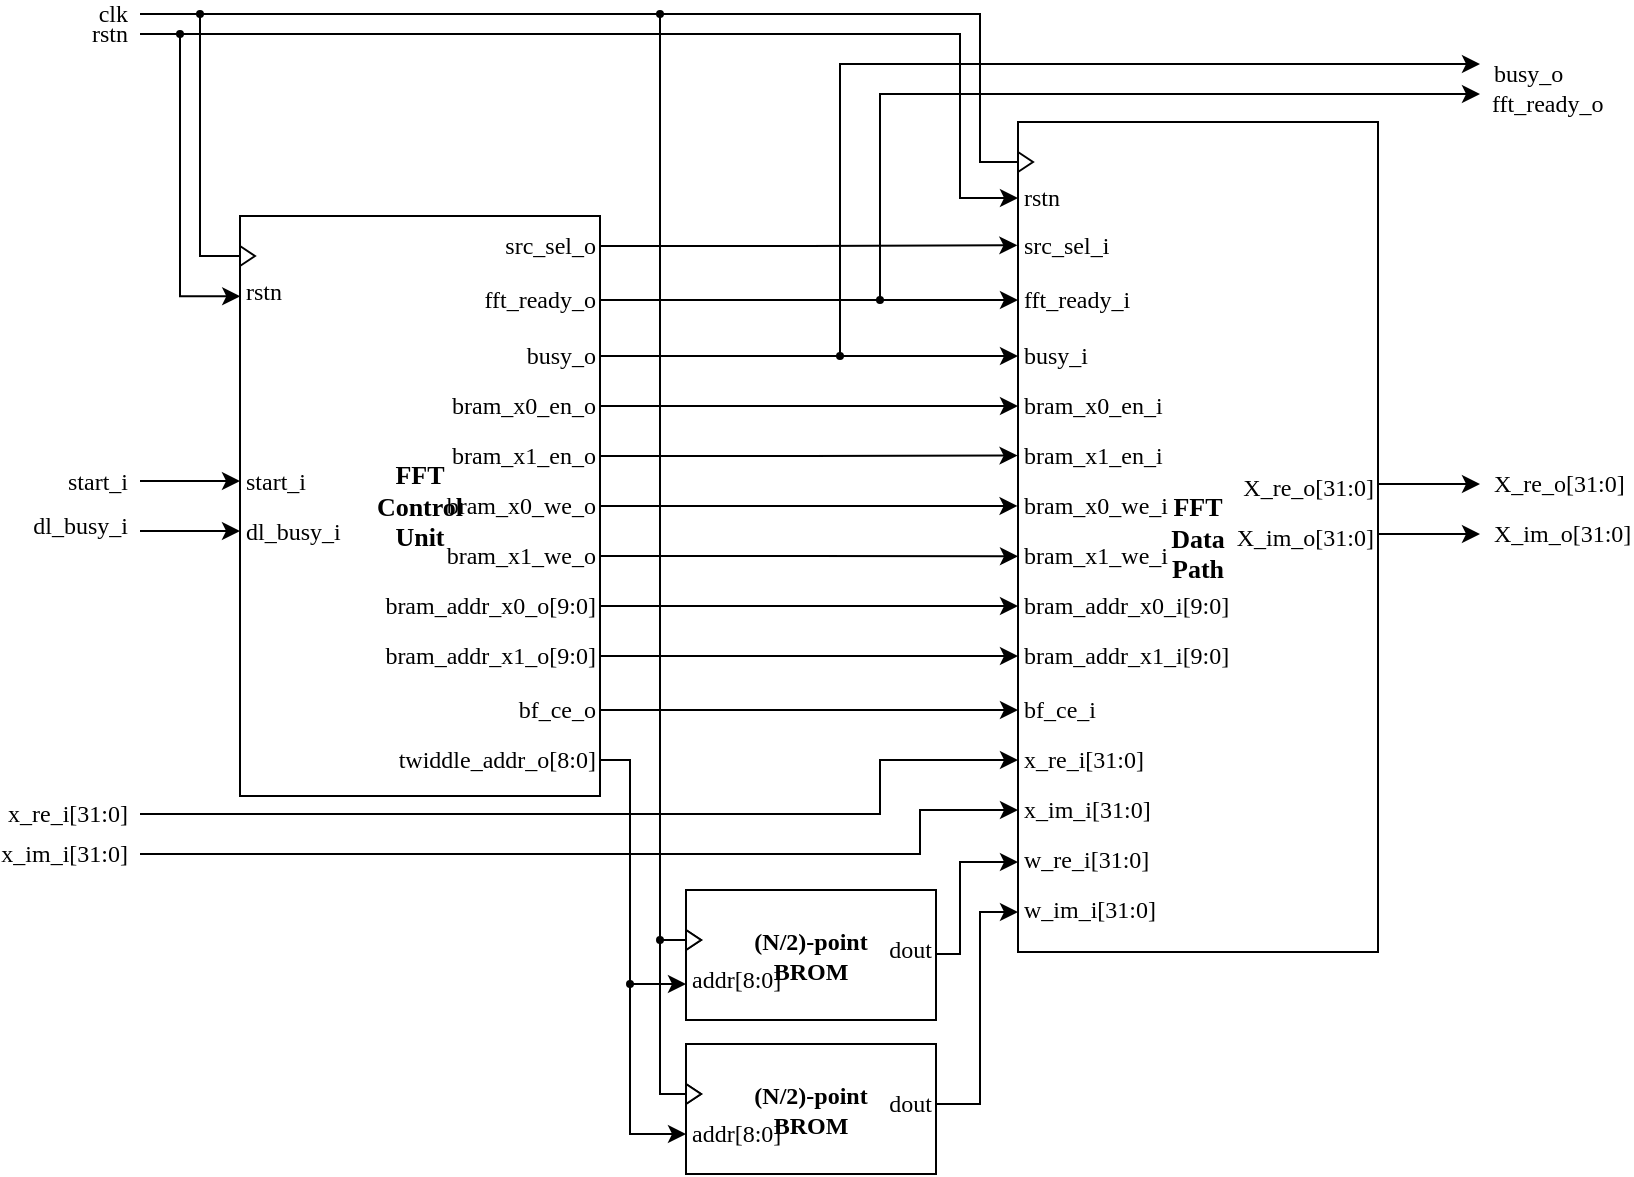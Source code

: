 <mxfile version="26.0.16">
  <diagram name="Page-1" id="Juiqj6YkxCS37qnOwY-p">
    <mxGraphModel dx="1434" dy="766" grid="1" gridSize="5" guides="1" tooltips="1" connect="1" arrows="1" fold="1" page="1" pageScale="1" pageWidth="850" pageHeight="1100" math="0" shadow="0">
      <root>
        <mxCell id="0" />
        <mxCell id="1" parent="0" />
        <mxCell id="6dm7ZZ2Ce49l9A71G7zG-19" value="clk" style="endArrow=none;html=1;rounded=0;align=right;fontFamily=NewsGotT;fontSize=12;" parent="1" edge="1">
          <mxGeometry x="-1" y="-5" width="50" height="50" relative="1" as="geometry">
            <mxPoint x="90" y="45" as="sourcePoint" />
            <mxPoint x="400" y="45" as="targetPoint" />
            <mxPoint x="-5" y="-5" as="offset" />
          </mxGeometry>
        </mxCell>
        <mxCell id="6dm7ZZ2Ce49l9A71G7zG-20" value="rstn" style="endArrow=none;html=1;rounded=0;align=right;labelBackgroundColor=none;fontFamily=NewsGotT;fontSize=12;" parent="1" edge="1">
          <mxGeometry x="-1" y="-5" width="50" height="50" relative="1" as="geometry">
            <mxPoint x="90" y="55" as="sourcePoint" />
            <mxPoint x="390" y="55" as="targetPoint" />
            <mxPoint x="-5" y="-5" as="offset" />
          </mxGeometry>
        </mxCell>
        <mxCell id="6dm7ZZ2Ce49l9A71G7zG-23" value="" style="endArrow=classic;html=1;rounded=0;edgeStyle=orthogonalEdgeStyle;startArrow=oval;startFill=1;startSize=3;entryX=0.004;entryY=0.607;entryDx=0;entryDy=0;entryPerimeter=0;endFill=1;" parent="1" target="GUa0Qi7QkAxoq6VWGlQY-3" edge="1">
          <mxGeometry width="50" height="50" relative="1" as="geometry">
            <mxPoint x="110" y="55" as="sourcePoint" />
            <mxPoint x="135.05" y="135.24" as="targetPoint" />
            <Array as="points">
              <mxPoint x="110" y="186" />
            </Array>
          </mxGeometry>
        </mxCell>
        <mxCell id="GUa0Qi7QkAxoq6VWGlQY-2" value="&lt;div&gt;&lt;span&gt;FFT&lt;/span&gt;&lt;/div&gt;&lt;div&gt;&lt;span&gt;Control&lt;/span&gt;&lt;/div&gt;&lt;div&gt;&lt;span&gt;Unit&lt;br&gt;&lt;/span&gt;&lt;/div&gt;" style="rounded=0;whiteSpace=wrap;html=1;fontFamily=NewsGotT;fontSize=13;fontStyle=1" parent="1" vertex="1">
          <mxGeometry x="140" y="146" width="180" height="290" as="geometry" />
        </mxCell>
        <mxCell id="GUa0Qi7QkAxoq6VWGlQY-3" value="rstn" style="text;html=1;align=left;verticalAlign=middle;resizable=0;points=[];autosize=1;strokeColor=none;fillColor=none;spacing=0;fontFamily=NewsGotT;spacingLeft=3;spacingRight=-10;spacingBottom=-2;spacingTop=-2;" parent="1" vertex="1">
          <mxGeometry x="140" y="174" width="30" height="20" as="geometry" />
        </mxCell>
        <mxCell id="T7aPddtq5qdxuaKfYRlW-1" value="start_i" style="edgeStyle=orthogonalEdgeStyle;shape=connector;rounded=0;orthogonalLoop=1;jettySize=auto;html=1;strokeColor=default;align=right;verticalAlign=middle;fontFamily=NewsGotT;fontSize=12;fontColor=default;fontStyle=0;labelBackgroundColor=default;endArrow=classic;" parent="1" target="GUa0Qi7QkAxoq6VWGlQY-4" edge="1">
          <mxGeometry x="-1" y="-5" relative="1" as="geometry">
            <mxPoint x="90" y="278.5" as="sourcePoint" />
            <Array as="points">
              <mxPoint x="90" y="279" />
            </Array>
            <mxPoint x="-5" y="-5" as="offset" />
          </mxGeometry>
        </mxCell>
        <mxCell id="GUa0Qi7QkAxoq6VWGlQY-4" value="start_i" style="text;html=1;align=left;verticalAlign=middle;resizable=0;points=[];autosize=1;strokeColor=none;fillColor=none;spacing=0;fontFamily=NewsGotT;spacingLeft=3;spacingRight=-10;spacingBottom=-2;spacingTop=-2;" parent="1" vertex="1">
          <mxGeometry x="140" y="268.5" width="35" height="20" as="geometry" />
        </mxCell>
        <mxCell id="T7aPddtq5qdxuaKfYRlW-2" value="dl_busy_i" style="edgeStyle=orthogonalEdgeStyle;shape=connector;rounded=0;orthogonalLoop=1;jettySize=auto;html=1;strokeColor=default;align=right;verticalAlign=middle;fontFamily=NewsGotT;fontSize=12;fontColor=default;fontStyle=0;labelBackgroundColor=default;endArrow=classic;" parent="1" target="GUa0Qi7QkAxoq6VWGlQY-5" edge="1">
          <mxGeometry x="-1" y="6" relative="1" as="geometry">
            <mxPoint x="90" y="303.5" as="sourcePoint" />
            <Array as="points">
              <mxPoint x="90" y="304" />
            </Array>
            <mxPoint x="-5" y="3" as="offset" />
          </mxGeometry>
        </mxCell>
        <mxCell id="GUa0Qi7QkAxoq6VWGlQY-5" value="dl_busy_i" style="text;html=1;align=left;verticalAlign=middle;resizable=0;points=[];autosize=1;strokeColor=none;fillColor=none;spacing=0;fontFamily=NewsGotT;spacingLeft=3;spacingRight=-10;spacingBottom=-2;spacingTop=-2;" parent="1" vertex="1">
          <mxGeometry x="140" y="293.5" width="50" height="20" as="geometry" />
        </mxCell>
        <mxCell id="GUa0Qi7QkAxoq6VWGlQY-8" value="" style="triangle;whiteSpace=wrap;html=1;fontFamily=NewsGotT;movable=1;resizable=1;rotatable=1;deletable=1;editable=1;locked=0;connectable=1;container=0;points=[[0,0.5,0,0,0]];" parent="1" vertex="1">
          <mxGeometry x="140" y="161" width="7.5" height="10" as="geometry" />
        </mxCell>
        <mxCell id="GUa0Qi7QkAxoq6VWGlQY-9" value="src_sel_o" style="text;html=1;align=right;verticalAlign=middle;resizable=0;points=[];autosize=1;strokeColor=none;fillColor=none;fontFamily=NewsGotT;fontSize=12;fontColor=default;spacing=0;spacingRight=3;spacingLeft=-9;spacingBottom=-2;spacingTop=-2;" parent="1" vertex="1">
          <mxGeometry x="270" y="151" width="50" height="20" as="geometry" />
        </mxCell>
        <mxCell id="GUa0Qi7QkAxoq6VWGlQY-10" value="fft_ready_o" style="text;html=1;align=right;verticalAlign=middle;resizable=0;points=[];autosize=1;strokeColor=none;fillColor=none;fontFamily=NewsGotT;fontSize=12;fontColor=default;spacing=0;spacingRight=3;spacingLeft=-9;spacingBottom=-2;spacingTop=-2;" parent="1" vertex="1">
          <mxGeometry x="265" y="178" width="55" height="20" as="geometry" />
        </mxCell>
        <mxCell id="GUa0Qi7QkAxoq6VWGlQY-11" value="busy_o" style="text;html=1;align=right;verticalAlign=middle;resizable=0;points=[];autosize=1;strokeColor=none;fillColor=none;fontFamily=NewsGotT;fontSize=12;fontColor=default;spacing=0;spacingRight=3;spacingLeft=-9;spacingBottom=-2;spacingTop=-2;" parent="1" vertex="1">
          <mxGeometry x="280" y="206" width="40" height="20" as="geometry" />
        </mxCell>
        <mxCell id="GUa0Qi7QkAxoq6VWGlQY-55" style="edgeStyle=orthogonalEdgeStyle;rounded=0;orthogonalLoop=1;jettySize=auto;html=1;fontFamily=NewsGotT;fontSize=14;fontColor=default;fontStyle=1;" parent="1" source="GUa0Qi7QkAxoq6VWGlQY-12" target="GUa0Qi7QkAxoq6VWGlQY-35" edge="1">
          <mxGeometry relative="1" as="geometry" />
        </mxCell>
        <mxCell id="GUa0Qi7QkAxoq6VWGlQY-12" value="bram_addr_x0_o[9:0]" style="text;html=1;align=right;verticalAlign=middle;resizable=0;points=[];autosize=1;strokeColor=none;fillColor=none;fontFamily=NewsGotT;fontSize=12;fontColor=default;spacing=0;spacingRight=3;spacingLeft=-9;spacingBottom=-2;spacingTop=-2;" parent="1" vertex="1">
          <mxGeometry x="215" y="331" width="105" height="20" as="geometry" />
        </mxCell>
        <mxCell id="GUa0Qi7QkAxoq6VWGlQY-56" style="edgeStyle=orthogonalEdgeStyle;rounded=0;orthogonalLoop=1;jettySize=auto;html=1;fontFamily=NewsGotT;fontSize=14;fontColor=default;fontStyle=1;" parent="1" source="GUa0Qi7QkAxoq6VWGlQY-13" target="GUa0Qi7QkAxoq6VWGlQY-36" edge="1">
          <mxGeometry relative="1" as="geometry" />
        </mxCell>
        <mxCell id="GUa0Qi7QkAxoq6VWGlQY-13" value="bram_addr_x1_o[9:0]" style="text;html=1;align=right;verticalAlign=middle;resizable=0;points=[];autosize=1;strokeColor=none;fillColor=none;fontFamily=NewsGotT;fontSize=12;fontColor=default;spacing=0;spacingRight=3;spacingLeft=-9;spacingBottom=-2;spacingTop=-2;" parent="1" vertex="1">
          <mxGeometry x="215" y="356" width="105" height="20" as="geometry" />
        </mxCell>
        <mxCell id="GUa0Qi7QkAxoq6VWGlQY-14" value="bram_x0_en_o" style="text;html=1;align=right;verticalAlign=middle;resizable=0;points=[];autosize=1;strokeColor=none;fillColor=none;fontFamily=NewsGotT;fontSize=12;fontColor=default;spacing=0;spacingRight=3;spacingLeft=-9;spacingBottom=-2;spacingTop=-2;" parent="1" vertex="1">
          <mxGeometry x="245" y="231" width="75" height="20" as="geometry" />
        </mxCell>
        <mxCell id="GUa0Qi7QkAxoq6VWGlQY-15" value="bram_x1_en_o" style="text;html=1;align=right;verticalAlign=middle;resizable=0;points=[];autosize=1;strokeColor=none;fillColor=none;fontFamily=NewsGotT;fontSize=12;fontColor=default;spacing=0;spacingRight=3;spacingLeft=-9;spacingBottom=-2;spacingTop=-2;" parent="1" vertex="1">
          <mxGeometry x="245" y="256" width="75" height="20" as="geometry" />
        </mxCell>
        <mxCell id="GUa0Qi7QkAxoq6VWGlQY-16" value="bram_x1_we_o" style="text;html=1;align=right;verticalAlign=middle;resizable=0;points=[];autosize=1;strokeColor=none;fillColor=none;fontFamily=NewsGotT;fontSize=12;fontColor=default;spacing=0;spacingRight=3;spacingLeft=-9;spacingBottom=-2;spacingTop=-2;" parent="1" vertex="1">
          <mxGeometry x="245" y="306" width="75" height="20" as="geometry" />
        </mxCell>
        <mxCell id="GUa0Qi7QkAxoq6VWGlQY-17" value="bram_x0_we_o" style="text;html=1;align=right;verticalAlign=middle;resizable=0;points=[];autosize=1;strokeColor=none;fillColor=none;fontFamily=NewsGotT;fontSize=12;fontColor=default;spacing=0;spacingRight=3;spacingLeft=-9;spacingBottom=-2;spacingTop=-2;" parent="1" vertex="1">
          <mxGeometry x="245" y="281" width="75" height="20" as="geometry" />
        </mxCell>
        <mxCell id="GUa0Qi7QkAxoq6VWGlQY-57" style="edgeStyle=orthogonalEdgeStyle;rounded=0;orthogonalLoop=1;jettySize=auto;html=1;fontFamily=NewsGotT;fontSize=14;fontColor=default;fontStyle=1;" parent="1" source="GUa0Qi7QkAxoq6VWGlQY-18" target="GUa0Qi7QkAxoq6VWGlQY-41" edge="1">
          <mxGeometry relative="1" as="geometry" />
        </mxCell>
        <mxCell id="GUa0Qi7QkAxoq6VWGlQY-18" value="bf_ce_o" style="text;html=1;align=right;verticalAlign=middle;resizable=0;points=[];autosize=1;strokeColor=none;fillColor=none;fontFamily=NewsGotT;fontSize=12;fontColor=default;spacing=0;spacingRight=3;spacingLeft=-9;spacingBottom=-2;spacingTop=-2;" parent="1" vertex="1">
          <mxGeometry x="275" y="383" width="45" height="20" as="geometry" />
        </mxCell>
        <mxCell id="GUa0Qi7QkAxoq6VWGlQY-91" style="edgeStyle=orthogonalEdgeStyle;shape=connector;rounded=0;orthogonalLoop=1;jettySize=auto;html=1;strokeColor=default;align=left;verticalAlign=middle;fontFamily=NewsGotT;fontSize=14;fontColor=default;fontStyle=0;labelBackgroundColor=default;endArrow=classic;" parent="1" source="GUa0Qi7QkAxoq6VWGlQY-19" target="GUa0Qi7QkAxoq6VWGlQY-83" edge="1">
          <mxGeometry relative="1" as="geometry">
            <Array as="points">
              <mxPoint x="335" y="418" />
              <mxPoint x="335" y="605" />
            </Array>
          </mxGeometry>
        </mxCell>
        <mxCell id="GUa0Qi7QkAxoq6VWGlQY-19" value="twiddle_addr_o[8:0]" style="text;html=1;align=right;verticalAlign=middle;resizable=0;points=[];autosize=1;strokeColor=none;fillColor=none;fontFamily=NewsGotT;fontSize=12;fontColor=default;spacing=0;spacingRight=3;spacingLeft=-9;spacingBottom=-2;spacingTop=-2;" parent="1" vertex="1">
          <mxGeometry x="225" y="408" width="95" height="20" as="geometry" />
        </mxCell>
        <mxCell id="GUa0Qi7QkAxoq6VWGlQY-24" value="" style="endArrow=none;html=1;rounded=0;entryX=0;entryY=0.5;entryDx=0;entryDy=0;entryPerimeter=0;edgeStyle=orthogonalEdgeStyle;startArrow=oval;startFill=1;startSize=3;" parent="1" target="GUa0Qi7QkAxoq6VWGlQY-8" edge="1">
          <mxGeometry width="50" height="50" relative="1" as="geometry">
            <mxPoint x="120" y="45" as="sourcePoint" />
            <mxPoint x="135" y="115" as="targetPoint" />
            <Array as="points">
              <mxPoint x="120" y="166" />
            </Array>
          </mxGeometry>
        </mxCell>
        <mxCell id="GUa0Qi7QkAxoq6VWGlQY-27" value="&lt;div&gt;&lt;span&gt;FFT&lt;/span&gt;&lt;/div&gt;&lt;div&gt;Data&lt;/div&gt;&lt;div&gt;Path&lt;br&gt;&lt;/div&gt;" style="rounded=0;whiteSpace=wrap;html=1;fontFamily=NewsGotT;fontSize=13;fontStyle=1" parent="1" vertex="1">
          <mxGeometry x="529" y="99" width="180" height="415" as="geometry" />
        </mxCell>
        <mxCell id="GUa0Qi7QkAxoq6VWGlQY-28" value="rstn" style="text;html=1;align=left;verticalAlign=middle;resizable=0;points=[];autosize=1;strokeColor=none;fillColor=none;spacing=0;fontFamily=NewsGotT;spacingLeft=3;spacingRight=-10;spacingBottom=-2;spacingTop=-2;" parent="1" vertex="1">
          <mxGeometry x="529" y="127" width="30" height="20" as="geometry" />
        </mxCell>
        <mxCell id="GUa0Qi7QkAxoq6VWGlQY-31" value="" style="triangle;whiteSpace=wrap;html=1;fontFamily=NewsGotT;movable=1;resizable=1;rotatable=1;deletable=1;editable=1;locked=0;connectable=1;container=0;points=[[0,0.5,0,0,0]];" parent="1" vertex="1">
          <mxGeometry x="529" y="114" width="7.5" height="10" as="geometry" />
        </mxCell>
        <mxCell id="GUa0Qi7QkAxoq6VWGlQY-32" value="src_sel_i" style="text;html=1;align=left;verticalAlign=middle;resizable=0;points=[];autosize=1;strokeColor=none;fillColor=none;fontFamily=NewsGotT;fontSize=12;fontColor=default;spacing=0;spacingRight=-9;spacingLeft=3;spacingBottom=-2;spacingTop=-2;" parent="1" vertex="1">
          <mxGeometry x="529" y="151" width="45" height="20" as="geometry" />
        </mxCell>
        <mxCell id="GUa0Qi7QkAxoq6VWGlQY-33" value="fft_ready_i" style="text;html=1;align=left;verticalAlign=middle;resizable=0;points=[];autosize=1;strokeColor=none;fillColor=none;fontFamily=NewsGotT;fontSize=12;fontColor=default;spacing=0;spacingRight=-9;spacingLeft=3;spacingBottom=-2;spacingTop=-2;" parent="1" vertex="1">
          <mxGeometry x="529" y="178" width="55" height="20" as="geometry" />
        </mxCell>
        <mxCell id="GUa0Qi7QkAxoq6VWGlQY-34" value="busy_i" style="text;html=1;align=left;verticalAlign=middle;resizable=0;points=[];autosize=1;strokeColor=none;fillColor=none;fontFamily=NewsGotT;fontSize=12;fontColor=default;spacing=0;spacingRight=-9;spacingLeft=3;spacingBottom=-2;spacingTop=-2;" parent="1" vertex="1">
          <mxGeometry x="529" y="206" width="40" height="20" as="geometry" />
        </mxCell>
        <mxCell id="GUa0Qi7QkAxoq6VWGlQY-35" value="bram_addr_x0_i[9:0]" style="text;html=1;align=left;verticalAlign=middle;resizable=0;points=[];autosize=1;strokeColor=none;fillColor=none;fontFamily=NewsGotT;fontSize=12;fontColor=default;spacing=0;spacingRight=-9;spacingLeft=3;spacingBottom=-2;spacingTop=-2;" parent="1" vertex="1">
          <mxGeometry x="529" y="331" width="105" height="20" as="geometry" />
        </mxCell>
        <mxCell id="GUa0Qi7QkAxoq6VWGlQY-36" value="bram_addr_x1_i[9:0]" style="text;html=1;align=left;verticalAlign=middle;resizable=0;points=[];autosize=1;strokeColor=none;fillColor=none;fontFamily=NewsGotT;fontSize=12;fontColor=default;spacing=0;spacingRight=-9;spacingLeft=3;spacingBottom=-2;spacingTop=-2;" parent="1" vertex="1">
          <mxGeometry x="529" y="356" width="105" height="20" as="geometry" />
        </mxCell>
        <mxCell id="GUa0Qi7QkAxoq6VWGlQY-37" value="bram_x0_en_i" style="text;html=1;align=left;verticalAlign=middle;resizable=0;points=[];autosize=1;strokeColor=none;fillColor=none;fontFamily=NewsGotT;fontSize=12;fontColor=default;spacing=0;spacingRight=-9;spacingLeft=3;spacingBottom=-2;spacingTop=-2;" parent="1" vertex="1">
          <mxGeometry x="529" y="231" width="75" height="20" as="geometry" />
        </mxCell>
        <mxCell id="GUa0Qi7QkAxoq6VWGlQY-38" value="bram_x1_en_i" style="text;html=1;align=left;verticalAlign=middle;resizable=0;points=[];autosize=1;strokeColor=none;fillColor=none;fontFamily=NewsGotT;fontSize=12;fontColor=default;spacing=0;spacingRight=-9;spacingLeft=3;spacingBottom=-2;spacingTop=-2;" parent="1" vertex="1">
          <mxGeometry x="529" y="256" width="75" height="20" as="geometry" />
        </mxCell>
        <mxCell id="GUa0Qi7QkAxoq6VWGlQY-39" value="bram_x1_we_i" style="text;html=1;align=left;verticalAlign=middle;resizable=0;points=[];autosize=1;strokeColor=none;fillColor=none;fontFamily=NewsGotT;fontSize=12;fontColor=default;spacing=0;spacingRight=-9;spacingLeft=3;spacingBottom=-2;spacingTop=-2;" parent="1" vertex="1">
          <mxGeometry x="529" y="306" width="75" height="20" as="geometry" />
        </mxCell>
        <mxCell id="GUa0Qi7QkAxoq6VWGlQY-40" value="bram_x0_we_i" style="text;html=1;align=left;verticalAlign=middle;resizable=0;points=[];autosize=1;strokeColor=none;fillColor=none;fontFamily=NewsGotT;fontSize=12;fontColor=default;spacing=0;spacingRight=-9;spacingLeft=3;spacingBottom=-2;spacingTop=-2;" parent="1" vertex="1">
          <mxGeometry x="529" y="281" width="75" height="20" as="geometry" />
        </mxCell>
        <mxCell id="GUa0Qi7QkAxoq6VWGlQY-41" value="bf_ce_i" style="text;html=1;align=left;verticalAlign=middle;resizable=0;points=[];autosize=1;strokeColor=none;fillColor=none;fontFamily=NewsGotT;fontSize=12;fontColor=default;spacing=0;spacingRight=-9;spacingLeft=3;spacingBottom=-2;spacingTop=-2;" parent="1" vertex="1">
          <mxGeometry x="529" y="383" width="40" height="20" as="geometry" />
        </mxCell>
        <mxCell id="GUa0Qi7QkAxoq6VWGlQY-60" value="x_re_i[31:0]" style="edgeStyle=orthogonalEdgeStyle;rounded=0;orthogonalLoop=1;jettySize=auto;html=1;fontFamily=NewsGotT;fontSize=12;fontColor=default;fontStyle=0;align=right;" parent="1" target="GUa0Qi7QkAxoq6VWGlQY-43" edge="1">
          <mxGeometry x="-1" y="-5" relative="1" as="geometry">
            <mxPoint x="90" y="445" as="sourcePoint" />
            <Array as="points">
              <mxPoint x="90" y="445" />
              <mxPoint x="460" y="445" />
              <mxPoint x="460" y="418" />
            </Array>
            <mxPoint x="-5" y="-5" as="offset" />
          </mxGeometry>
        </mxCell>
        <mxCell id="GUa0Qi7QkAxoq6VWGlQY-43" value="x_re_i[31:0]" style="text;html=1;align=left;verticalAlign=middle;resizable=0;points=[];autosize=1;strokeColor=none;fillColor=none;fontFamily=NewsGotT;fontSize=12;fontColor=default;spacing=0;spacingRight=-9;spacingLeft=3;spacingBottom=-2;spacingTop=-2;" parent="1" vertex="1">
          <mxGeometry x="529" y="408" width="60" height="20" as="geometry" />
        </mxCell>
        <mxCell id="GUa0Qi7QkAxoq6VWGlQY-44" value="x_im_i[31:0]" style="text;html=1;align=left;verticalAlign=middle;resizable=0;points=[];autosize=1;strokeColor=none;fillColor=none;fontFamily=NewsGotT;fontSize=12;fontColor=default;spacing=0;spacingRight=-9;spacingLeft=3;spacingBottom=-2;spacingTop=-2;" parent="1" vertex="1">
          <mxGeometry x="529" y="433" width="65" height="20" as="geometry" />
        </mxCell>
        <mxCell id="GUa0Qi7QkAxoq6VWGlQY-45" value="" style="endArrow=none;html=1;rounded=0;entryX=0;entryY=0.5;entryDx=0;entryDy=0;entryPerimeter=0;edgeStyle=orthogonalEdgeStyle;startArrow=none;startFill=0;startSize=3;" parent="1" target="GUa0Qi7QkAxoq6VWGlQY-31" edge="1">
          <mxGeometry width="50" height="50" relative="1" as="geometry">
            <mxPoint x="400" y="45" as="sourcePoint" />
            <mxPoint x="420" y="100" as="targetPoint" />
            <Array as="points">
              <mxPoint x="510" y="45" />
              <mxPoint x="510" y="119" />
            </Array>
          </mxGeometry>
        </mxCell>
        <mxCell id="GUa0Qi7QkAxoq6VWGlQY-46" value="" style="endArrow=classic;html=1;rounded=0;edgeStyle=orthogonalEdgeStyle;startArrow=none;startFill=0;startSize=3;endFill=1;" parent="1" target="GUa0Qi7QkAxoq6VWGlQY-28" edge="1">
          <mxGeometry width="50" height="50" relative="1" as="geometry">
            <mxPoint x="390" y="55" as="sourcePoint" />
            <mxPoint x="420" y="120" as="targetPoint" />
            <Array as="points">
              <mxPoint x="500" y="55" />
              <mxPoint x="500" y="137" />
            </Array>
          </mxGeometry>
        </mxCell>
        <mxCell id="GUa0Qi7QkAxoq6VWGlQY-48" style="edgeStyle=orthogonalEdgeStyle;rounded=0;orthogonalLoop=1;jettySize=auto;html=1;entryX=-0.007;entryY=0.483;entryDx=0;entryDy=0;entryPerimeter=0;fontFamily=NewsGotT;fontSize=14;fontColor=default;fontStyle=1;" parent="1" source="GUa0Qi7QkAxoq6VWGlQY-9" target="GUa0Qi7QkAxoq6VWGlQY-32" edge="1">
          <mxGeometry relative="1" as="geometry" />
        </mxCell>
        <mxCell id="GUa0Qi7QkAxoq6VWGlQY-49" style="edgeStyle=orthogonalEdgeStyle;rounded=0;orthogonalLoop=1;jettySize=auto;html=1;fontFamily=NewsGotT;fontSize=14;fontColor=default;fontStyle=1;" parent="1" source="GUa0Qi7QkAxoq6VWGlQY-10" target="GUa0Qi7QkAxoq6VWGlQY-33" edge="1">
          <mxGeometry relative="1" as="geometry">
            <mxPoint x="420" y="188" as="targetPoint" />
            <Array as="points" />
          </mxGeometry>
        </mxCell>
        <mxCell id="GUa0Qi7QkAxoq6VWGlQY-50" style="edgeStyle=orthogonalEdgeStyle;rounded=0;orthogonalLoop=1;jettySize=auto;html=1;fontFamily=NewsGotT;fontSize=14;fontColor=default;fontStyle=1;" parent="1" source="GUa0Qi7QkAxoq6VWGlQY-11" target="GUa0Qi7QkAxoq6VWGlQY-34" edge="1">
          <mxGeometry relative="1" as="geometry" />
        </mxCell>
        <mxCell id="GUa0Qi7QkAxoq6VWGlQY-51" style="edgeStyle=orthogonalEdgeStyle;rounded=0;orthogonalLoop=1;jettySize=auto;html=1;fontFamily=NewsGotT;fontSize=14;fontColor=default;fontStyle=1;" parent="1" source="GUa0Qi7QkAxoq6VWGlQY-14" target="GUa0Qi7QkAxoq6VWGlQY-37" edge="1">
          <mxGeometry relative="1" as="geometry" />
        </mxCell>
        <mxCell id="GUa0Qi7QkAxoq6VWGlQY-52" style="edgeStyle=orthogonalEdgeStyle;rounded=0;orthogonalLoop=1;jettySize=auto;html=1;entryX=-0.003;entryY=0.49;entryDx=0;entryDy=0;entryPerimeter=0;fontFamily=NewsGotT;fontSize=14;fontColor=default;fontStyle=1;" parent="1" source="GUa0Qi7QkAxoq6VWGlQY-15" target="GUa0Qi7QkAxoq6VWGlQY-38" edge="1">
          <mxGeometry relative="1" as="geometry" />
        </mxCell>
        <mxCell id="GUa0Qi7QkAxoq6VWGlQY-53" style="edgeStyle=orthogonalEdgeStyle;rounded=0;orthogonalLoop=1;jettySize=auto;html=1;entryX=-0.003;entryY=0.498;entryDx=0;entryDy=0;entryPerimeter=0;fontFamily=NewsGotT;fontSize=14;fontColor=default;fontStyle=1;" parent="1" source="GUa0Qi7QkAxoq6VWGlQY-17" target="GUa0Qi7QkAxoq6VWGlQY-40" edge="1">
          <mxGeometry relative="1" as="geometry" />
        </mxCell>
        <mxCell id="GUa0Qi7QkAxoq6VWGlQY-54" style="edgeStyle=orthogonalEdgeStyle;rounded=0;orthogonalLoop=1;jettySize=auto;html=1;entryX=0;entryY=0.506;entryDx=0;entryDy=0;entryPerimeter=0;fontFamily=NewsGotT;fontSize=14;fontColor=default;fontStyle=1;" parent="1" source="GUa0Qi7QkAxoq6VWGlQY-16" target="GUa0Qi7QkAxoq6VWGlQY-39" edge="1">
          <mxGeometry relative="1" as="geometry" />
        </mxCell>
        <mxCell id="GUa0Qi7QkAxoq6VWGlQY-61" value="x_im_i[31:0]" style="edgeStyle=orthogonalEdgeStyle;rounded=0;orthogonalLoop=1;jettySize=auto;html=1;fontFamily=NewsGotT;fontSize=12;fontColor=default;fontStyle=0;align=right;" parent="1" target="GUa0Qi7QkAxoq6VWGlQY-44" edge="1">
          <mxGeometry x="-1" y="-5" relative="1" as="geometry">
            <mxPoint x="420" y="468.58" as="targetPoint" />
            <mxPoint x="90" y="465" as="sourcePoint" />
            <mxPoint x="-5" y="-5" as="offset" />
            <Array as="points">
              <mxPoint x="90" y="465" />
              <mxPoint x="480" y="465" />
              <mxPoint x="480" y="443" />
            </Array>
          </mxGeometry>
        </mxCell>
        <mxCell id="GUa0Qi7QkAxoq6VWGlQY-66" value="X_re_o[31:0]" style="edgeStyle=orthogonalEdgeStyle;rounded=0;orthogonalLoop=1;jettySize=auto;html=1;fontFamily=NewsGotT;fontSize=12;fontColor=default;fontStyle=0;align=left;" parent="1" source="GUa0Qi7QkAxoq6VWGlQY-62" edge="1">
          <mxGeometry x="1" y="-5" relative="1" as="geometry">
            <mxPoint x="760" y="280" as="targetPoint" />
            <Array as="points">
              <mxPoint x="735" y="280" />
              <mxPoint x="735" y="280" />
            </Array>
            <mxPoint x="5" y="-5" as="offset" />
          </mxGeometry>
        </mxCell>
        <mxCell id="GUa0Qi7QkAxoq6VWGlQY-62" value="X_re_o[31:0]" style="text;html=1;align=right;verticalAlign=middle;resizable=0;points=[];autosize=1;strokeColor=none;fillColor=none;fontFamily=NewsGotT;fontSize=12;fontColor=default;spacing=0;spacingRight=3;spacingLeft=-9;spacingBottom=-2;spacingTop=-2;" parent="1" vertex="1">
          <mxGeometry x="644" y="271.5" width="65" height="20" as="geometry" />
        </mxCell>
        <mxCell id="GUa0Qi7QkAxoq6VWGlQY-67" value="X_im_o[31:0]" style="edgeStyle=orthogonalEdgeStyle;rounded=0;orthogonalLoop=1;jettySize=auto;html=1;fontFamily=NewsGotT;fontSize=12;fontColor=default;fontStyle=0;align=left;" parent="1" source="GUa0Qi7QkAxoq6VWGlQY-63" edge="1">
          <mxGeometry x="1" y="-5" relative="1" as="geometry">
            <mxPoint x="760" y="305" as="targetPoint" />
            <Array as="points">
              <mxPoint x="725" y="305" />
              <mxPoint x="725" y="305" />
            </Array>
            <mxPoint x="5" y="-5" as="offset" />
          </mxGeometry>
        </mxCell>
        <mxCell id="GUa0Qi7QkAxoq6VWGlQY-63" value="X_im_o[31:0]" style="text;html=1;align=right;verticalAlign=middle;resizable=0;points=[];autosize=1;strokeColor=none;fillColor=none;fontFamily=NewsGotT;fontSize=12;fontColor=default;spacing=0;spacingRight=3;spacingLeft=-9;spacingBottom=-2;spacingTop=-2;" parent="1" vertex="1">
          <mxGeometry x="644" y="296.5" width="65" height="20" as="geometry" />
        </mxCell>
        <mxCell id="GUa0Qi7QkAxoq6VWGlQY-64" value="fft_ready_o" style="endArrow=classic;html=1;rounded=0;edgeStyle=orthogonalEdgeStyle;startArrow=oval;startFill=1;startSize=3;endFill=1;align=left;fontFamily=NewsGotT;fontSize=12;" parent="1" edge="1">
          <mxGeometry x="1" y="5" width="50" height="50" relative="1" as="geometry">
            <mxPoint x="460" y="188" as="sourcePoint" />
            <mxPoint x="760" y="85" as="targetPoint" />
            <Array as="points">
              <mxPoint x="460" y="85" />
              <mxPoint x="760" y="85" />
            </Array>
            <mxPoint x="4" y="5" as="offset" />
          </mxGeometry>
        </mxCell>
        <mxCell id="GUa0Qi7QkAxoq6VWGlQY-65" value="busy_o" style="endArrow=classic;html=1;rounded=0;edgeStyle=orthogonalEdgeStyle;startArrow=oval;startFill=1;startSize=3;endFill=1;align=left;fontFamily=NewsGotT;fontSize=12;" parent="1" edge="1">
          <mxGeometry x="1" y="5" width="50" height="50" relative="1" as="geometry">
            <mxPoint x="440" y="216" as="sourcePoint" />
            <mxPoint x="760" y="70" as="targetPoint" />
            <Array as="points">
              <mxPoint x="440" y="70" />
              <mxPoint x="760" y="70" />
            </Array>
            <mxPoint x="5" y="5" as="offset" />
          </mxGeometry>
        </mxCell>
        <mxCell id="GUa0Qi7QkAxoq6VWGlQY-70" value="&lt;b&gt;(N/2)-point&lt;br&gt;BROM&lt;/b&gt;" style="rounded=0;whiteSpace=wrap;html=1;fontFamily=NewsGotT;verticalAlign=middle;" parent="1" vertex="1">
          <mxGeometry x="363" y="483" width="125" height="65" as="geometry" />
        </mxCell>
        <mxCell id="GUa0Qi7QkAxoq6VWGlQY-72" value="" style="triangle;whiteSpace=wrap;html=1;fontFamily=NewsGotT;movable=1;resizable=1;rotatable=1;deletable=1;editable=1;locked=0;connectable=1;container=0;points=[];" parent="1" vertex="1">
          <mxGeometry x="363" y="503" width="7.5" height="10" as="geometry" />
        </mxCell>
        <mxCell id="GUa0Qi7QkAxoq6VWGlQY-75" value="addr[8:0]" style="text;html=1;align=left;verticalAlign=middle;resizable=0;points=[];autosize=1;strokeColor=none;fillColor=none;fontFamily=NewsGotT;fontSize=12;fontColor=default;spacing=0;spacingLeft=3;spacingRight=-10;spacingBottom=-2;spacingTop=-2;" parent="1" vertex="1">
          <mxGeometry x="363" y="518" width="45" height="20" as="geometry" />
        </mxCell>
        <mxCell id="GUa0Qi7QkAxoq6VWGlQY-77" value="" style="triangle;whiteSpace=wrap;html=1;fontFamily=NewsGotT;movable=1;resizable=1;rotatable=1;deletable=1;editable=1;locked=0;connectable=1;container=0;points=[[0,0.5,0,0,0]];" parent="1" vertex="1">
          <mxGeometry x="363" y="503" width="7.5" height="10" as="geometry" />
        </mxCell>
        <mxCell id="GUa0Qi7QkAxoq6VWGlQY-86" style="edgeStyle=orthogonalEdgeStyle;shape=connector;rounded=0;orthogonalLoop=1;jettySize=auto;html=1;strokeColor=default;align=left;verticalAlign=middle;fontFamily=NewsGotT;fontSize=14;fontColor=default;fontStyle=0;labelBackgroundColor=default;endArrow=classic;" parent="1" source="GUa0Qi7QkAxoq6VWGlQY-78" target="GUa0Qi7QkAxoq6VWGlQY-79" edge="1">
          <mxGeometry relative="1" as="geometry">
            <Array as="points">
              <mxPoint x="500" y="515" />
              <mxPoint x="500" y="469" />
            </Array>
          </mxGeometry>
        </mxCell>
        <mxCell id="GUa0Qi7QkAxoq6VWGlQY-78" value="dout" style="text;html=1;align=right;verticalAlign=middle;resizable=0;points=[];autosize=1;strokeColor=none;fillColor=none;fontFamily=NewsGotT;fontSize=12;fontColor=default;spacing=0;spacingRight=3;spacingLeft=-9;spacingBottom=-2;spacingTop=-2;" parent="1" vertex="1">
          <mxGeometry x="463" y="503" width="25" height="20" as="geometry" />
        </mxCell>
        <mxCell id="GUa0Qi7QkAxoq6VWGlQY-79" value="w_re_i[31:0]" style="text;html=1;align=left;verticalAlign=middle;resizable=0;points=[];autosize=1;strokeColor=none;fillColor=none;fontFamily=NewsGotT;fontSize=12;fontColor=default;spacing=0;spacingRight=-9;spacingLeft=3;spacingBottom=-2;spacingTop=-2;" parent="1" vertex="1">
          <mxGeometry x="529" y="458" width="65" height="20" as="geometry" />
        </mxCell>
        <mxCell id="GUa0Qi7QkAxoq6VWGlQY-80" value="w_im_i[31:0]" style="text;html=1;align=left;verticalAlign=middle;resizable=0;points=[];autosize=1;strokeColor=none;fillColor=none;fontFamily=NewsGotT;fontSize=12;fontColor=default;spacing=0;spacingRight=-9;spacingLeft=3;spacingBottom=-2;spacingTop=-2;" parent="1" vertex="1">
          <mxGeometry x="529" y="483" width="65" height="20" as="geometry" />
        </mxCell>
        <mxCell id="GUa0Qi7QkAxoq6VWGlQY-81" value="&lt;b&gt;(N/2)-point&lt;br&gt;BROM&lt;/b&gt;" style="rounded=0;whiteSpace=wrap;html=1;fontFamily=NewsGotT;verticalAlign=middle;" parent="1" vertex="1">
          <mxGeometry x="363" y="560" width="125" height="65" as="geometry" />
        </mxCell>
        <mxCell id="GUa0Qi7QkAxoq6VWGlQY-82" value="" style="triangle;whiteSpace=wrap;html=1;fontFamily=NewsGotT;movable=1;resizable=1;rotatable=1;deletable=1;editable=1;locked=0;connectable=1;container=0;points=[];" parent="1" vertex="1">
          <mxGeometry x="363" y="580" width="7.5" height="10" as="geometry" />
        </mxCell>
        <mxCell id="GUa0Qi7QkAxoq6VWGlQY-83" value="addr[8:0]" style="text;html=1;align=left;verticalAlign=middle;resizable=0;points=[];autosize=1;strokeColor=none;fillColor=none;fontFamily=NewsGotT;fontSize=12;fontColor=default;spacing=0;spacingLeft=3;spacingRight=-10;spacingBottom=-2;spacingTop=-2;" parent="1" vertex="1">
          <mxGeometry x="363" y="595" width="45" height="20" as="geometry" />
        </mxCell>
        <mxCell id="GUa0Qi7QkAxoq6VWGlQY-84" value="" style="triangle;whiteSpace=wrap;html=1;fontFamily=NewsGotT;movable=1;resizable=1;rotatable=1;deletable=1;editable=1;locked=0;connectable=1;container=0;points=[[0,0.5,0,0,0]];" parent="1" vertex="1">
          <mxGeometry x="363" y="580" width="7.5" height="10" as="geometry" />
        </mxCell>
        <mxCell id="GUa0Qi7QkAxoq6VWGlQY-87" style="edgeStyle=orthogonalEdgeStyle;shape=connector;rounded=0;orthogonalLoop=1;jettySize=auto;html=1;strokeColor=default;align=left;verticalAlign=middle;fontFamily=NewsGotT;fontSize=14;fontColor=default;fontStyle=0;labelBackgroundColor=default;endArrow=classic;" parent="1" source="GUa0Qi7QkAxoq6VWGlQY-85" target="GUa0Qi7QkAxoq6VWGlQY-80" edge="1">
          <mxGeometry relative="1" as="geometry">
            <Array as="points">
              <mxPoint x="510" y="590" />
              <mxPoint x="510" y="494" />
            </Array>
          </mxGeometry>
        </mxCell>
        <mxCell id="GUa0Qi7QkAxoq6VWGlQY-85" value="dout" style="text;html=1;align=right;verticalAlign=middle;resizable=0;points=[];autosize=1;strokeColor=none;fillColor=none;fontFamily=NewsGotT;fontSize=12;fontColor=default;spacing=0;spacingRight=3;spacingLeft=-9;spacingBottom=-2;spacingTop=-2;" parent="1" vertex="1">
          <mxGeometry x="463" y="580" width="25" height="20" as="geometry" />
        </mxCell>
        <mxCell id="GUa0Qi7QkAxoq6VWGlQY-92" value="" style="endArrow=none;html=1;rounded=0;entryX=0;entryY=0.5;entryDx=0;entryDy=0;entryPerimeter=0;edgeStyle=orthogonalEdgeStyle;startArrow=oval;startFill=1;startSize=3;" parent="1" target="GUa0Qi7QkAxoq6VWGlQY-77" edge="1">
          <mxGeometry width="50" height="50" relative="1" as="geometry">
            <mxPoint x="350" y="45" as="sourcePoint" />
            <mxPoint x="370.5" y="166" as="targetPoint" />
            <Array as="points">
              <mxPoint x="350" y="508" />
            </Array>
          </mxGeometry>
        </mxCell>
        <mxCell id="GUa0Qi7QkAxoq6VWGlQY-93" value="" style="endArrow=none;html=1;rounded=0;entryX=0;entryY=0.5;entryDx=0;entryDy=0;entryPerimeter=0;edgeStyle=orthogonalEdgeStyle;startArrow=oval;startFill=1;startSize=3;" parent="1" target="GUa0Qi7QkAxoq6VWGlQY-84" edge="1">
          <mxGeometry width="50" height="50" relative="1" as="geometry">
            <mxPoint x="350" y="508" as="sourcePoint" />
            <mxPoint x="370.5" y="633.81" as="targetPoint" />
            <Array as="points">
              <mxPoint x="350" y="585" />
            </Array>
          </mxGeometry>
        </mxCell>
        <mxCell id="GUa0Qi7QkAxoq6VWGlQY-94" value="" style="endArrow=classic;html=1;rounded=0;edgeStyle=orthogonalEdgeStyle;startArrow=oval;startFill=1;startSize=3;endFill=1;" parent="1" target="GUa0Qi7QkAxoq6VWGlQY-75" edge="1">
          <mxGeometry width="50" height="50" relative="1" as="geometry">
            <mxPoint x="335" y="530" as="sourcePoint" />
            <mxPoint x="365" y="666" as="targetPoint" />
            <Array as="points">
              <mxPoint x="350" y="530" />
              <mxPoint x="350" y="530" />
            </Array>
          </mxGeometry>
        </mxCell>
      </root>
    </mxGraphModel>
  </diagram>
</mxfile>
